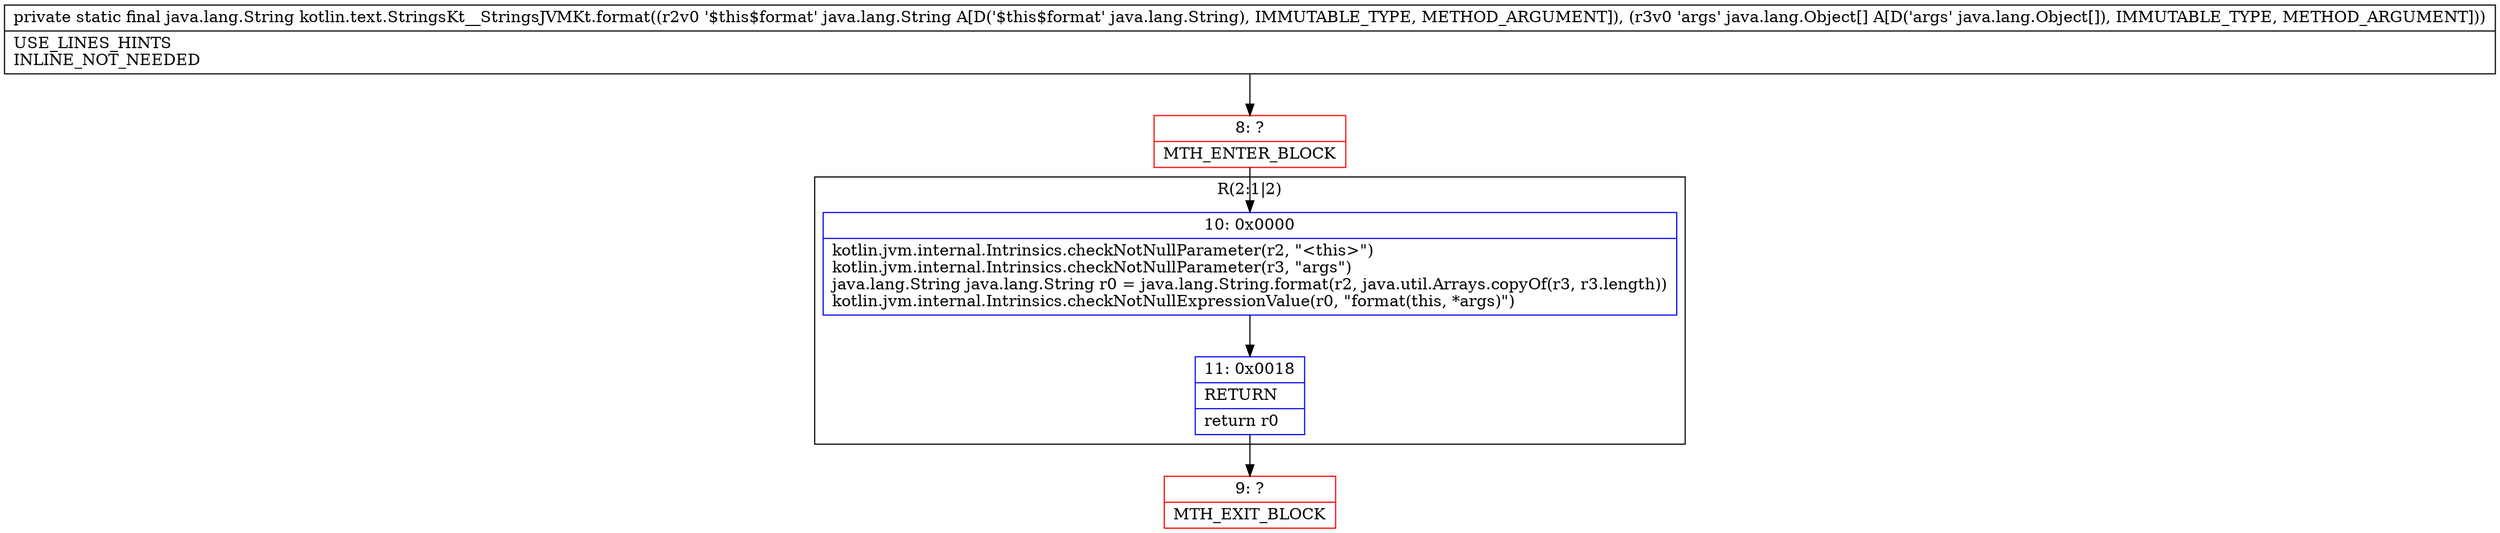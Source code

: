 digraph "CFG forkotlin.text.StringsKt__StringsJVMKt.format(Ljava\/lang\/String;[Ljava\/lang\/Object;)Ljava\/lang\/String;" {
subgraph cluster_Region_1159683653 {
label = "R(2:1|2)";
node [shape=record,color=blue];
Node_10 [shape=record,label="{10\:\ 0x0000|kotlin.jvm.internal.Intrinsics.checkNotNullParameter(r2, \"\<this\>\")\lkotlin.jvm.internal.Intrinsics.checkNotNullParameter(r3, \"args\")\ljava.lang.String java.lang.String r0 = java.lang.String.format(r2, java.util.Arrays.copyOf(r3, r3.length))\lkotlin.jvm.internal.Intrinsics.checkNotNullExpressionValue(r0, \"format(this, *args)\")\l}"];
Node_11 [shape=record,label="{11\:\ 0x0018|RETURN\l|return r0\l}"];
}
Node_8 [shape=record,color=red,label="{8\:\ ?|MTH_ENTER_BLOCK\l}"];
Node_9 [shape=record,color=red,label="{9\:\ ?|MTH_EXIT_BLOCK\l}"];
MethodNode[shape=record,label="{private static final java.lang.String kotlin.text.StringsKt__StringsJVMKt.format((r2v0 '$this$format' java.lang.String A[D('$this$format' java.lang.String), IMMUTABLE_TYPE, METHOD_ARGUMENT]), (r3v0 'args' java.lang.Object[] A[D('args' java.lang.Object[]), IMMUTABLE_TYPE, METHOD_ARGUMENT]))  | USE_LINES_HINTS\lINLINE_NOT_NEEDED\l}"];
MethodNode -> Node_8;Node_10 -> Node_11;
Node_11 -> Node_9;
Node_8 -> Node_10;
}

